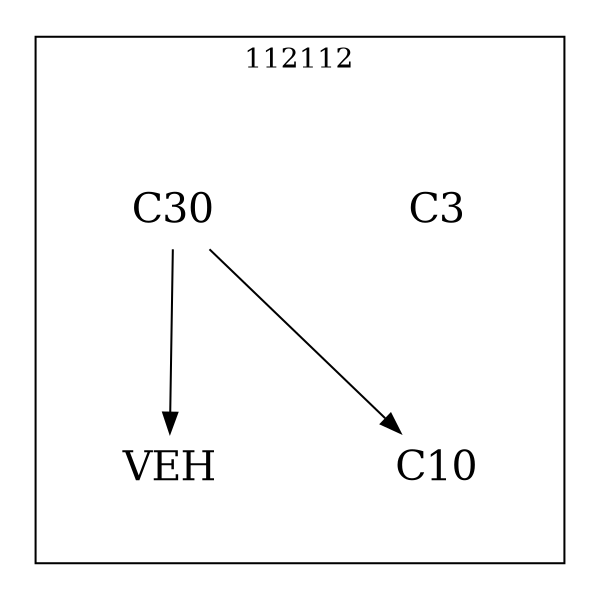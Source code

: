 strict digraph DAGS {
	size = "4,4!" ; ratio ="fill"; subgraph cluster_0{
			labeldoc = "t";
			label = "112112";node	[label= VEH, shape = plaintext, fontsize=20] VEH;node	[label= C3, shape = plaintext, fontsize=20] C3;node	[label= C10, shape = plaintext, fontsize=20] C10;node	[label= C30, shape = plaintext, fontsize=20] C30;
C30->VEH;
C30->C10;
	}}